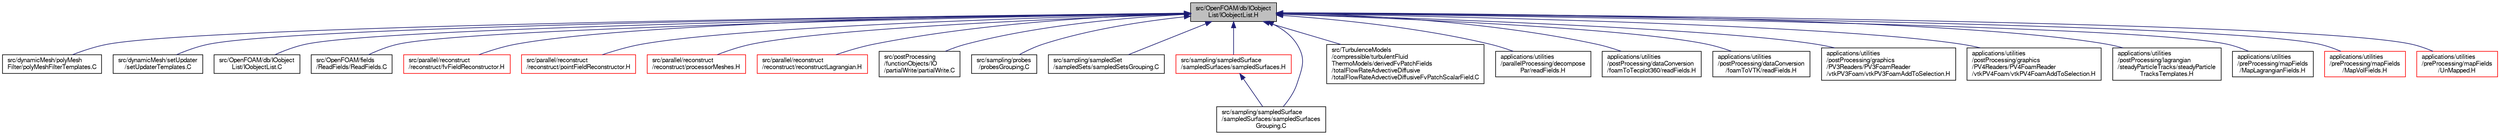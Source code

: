 digraph "src/OpenFOAM/db/IOobjectList/IOobjectList.H"
{
  bgcolor="transparent";
  edge [fontname="FreeSans",fontsize="10",labelfontname="FreeSans",labelfontsize="10"];
  node [fontname="FreeSans",fontsize="10",shape=record];
  Node1 [label="src/OpenFOAM/db/IOobject\lList/IOobjectList.H",height=0.2,width=0.4,color="black", fillcolor="grey75", style="filled" fontcolor="black"];
  Node1 -> Node2 [dir="back",color="midnightblue",fontsize="10",style="solid",fontname="FreeSans"];
  Node2 [label="src/dynamicMesh/polyMesh\lFilter/polyMeshFilterTemplates.C",height=0.2,width=0.4,color="black",URL="$a04453.html"];
  Node1 -> Node3 [dir="back",color="midnightblue",fontsize="10",style="solid",fontname="FreeSans"];
  Node3 [label="src/dynamicMesh/setUpdater\l/setUpdaterTemplates.C",height=0.2,width=0.4,color="black",URL="$a04512.html"];
  Node1 -> Node4 [dir="back",color="midnightblue",fontsize="10",style="solid",fontname="FreeSans"];
  Node4 [label="src/OpenFOAM/db/IOobject\lList/IOobjectList.C",height=0.2,width=0.4,color="black",URL="$a07289.html"];
  Node1 -> Node5 [dir="back",color="midnightblue",fontsize="10",style="solid",fontname="FreeSans"];
  Node5 [label="src/OpenFOAM/fields\l/ReadFields/ReadFields.C",height=0.2,width=0.4,color="black",URL="$a07680.html"];
  Node1 -> Node6 [dir="back",color="midnightblue",fontsize="10",style="solid",fontname="FreeSans"];
  Node6 [label="src/parallel/reconstruct\l/reconstruct/fvFieldReconstructor.H",height=0.2,width=0.4,color="red",URL="$a08660.html"];
  Node1 -> Node7 [dir="back",color="midnightblue",fontsize="10",style="solid",fontname="FreeSans"];
  Node7 [label="src/parallel/reconstruct\l/reconstruct/pointFieldReconstructor.H",height=0.2,width=0.4,color="red",URL="$a08663.html"];
  Node1 -> Node8 [dir="back",color="midnightblue",fontsize="10",style="solid",fontname="FreeSans"];
  Node8 [label="src/parallel/reconstruct\l/reconstruct/processorMeshes.H",height=0.2,width=0.4,color="red",URL="$a08666.html"];
  Node1 -> Node9 [dir="back",color="midnightblue",fontsize="10",style="solid",fontname="FreeSans"];
  Node9 [label="src/parallel/reconstruct\l/reconstruct/reconstructLagrangian.H",height=0.2,width=0.4,color="red",URL="$a08667.html"];
  Node1 -> Node10 [dir="back",color="midnightblue",fontsize="10",style="solid",fontname="FreeSans"];
  Node10 [label="src/postProcessing\l/functionObjects/IO\l/partialWrite/partialWrite.C",height=0.2,width=0.4,color="black",URL="$a08841.html"];
  Node1 -> Node11 [dir="back",color="midnightblue",fontsize="10",style="solid",fontname="FreeSans"];
  Node11 [label="src/sampling/probes\l/probesGrouping.C",height=0.2,width=0.4,color="black",URL="$a09182.html"];
  Node1 -> Node12 [dir="back",color="midnightblue",fontsize="10",style="solid",fontname="FreeSans"];
  Node12 [label="src/sampling/sampledSet\l/sampledSets/sampledSetsGrouping.C",height=0.2,width=0.4,color="black",URL="$a09207.html"];
  Node1 -> Node13 [dir="back",color="midnightblue",fontsize="10",style="solid",fontname="FreeSans"];
  Node13 [label="src/sampling/sampledSurface\l/sampledSurfaces/sampledSurfaces.H",height=0.2,width=0.4,color="red",URL="$a09247.html"];
  Node13 -> Node14 [dir="back",color="midnightblue",fontsize="10",style="solid",fontname="FreeSans"];
  Node14 [label="src/sampling/sampledSurface\l/sampledSurfaces/sampledSurfaces\lGrouping.C",height=0.2,width=0.4,color="black",URL="$a09248.html"];
  Node1 -> Node14 [dir="back",color="midnightblue",fontsize="10",style="solid",fontname="FreeSans"];
  Node1 -> Node15 [dir="back",color="midnightblue",fontsize="10",style="solid",fontname="FreeSans"];
  Node15 [label="src/TurbulenceModels\l/compressible/turbulentFluid\lThermoModels/derivedFvPatchFields\l/totalFlowRateAdvectiveDiffusive\l/totalFlowRateAdvectiveDiffusiveFvPatchScalarField.C",height=0.2,width=0.4,color="black",URL="$a10037.html"];
  Node1 -> Node16 [dir="back",color="midnightblue",fontsize="10",style="solid",fontname="FreeSans"];
  Node16 [label="applications/utilities\l/parallelProcessing/decompose\lPar/readFields.H",height=0.2,width=0.4,color="black",URL="$a08772.html"];
  Node1 -> Node17 [dir="back",color="midnightblue",fontsize="10",style="solid",fontname="FreeSans"];
  Node17 [label="applications/utilities\l/postProcessing/dataConversion\l/foamToTecplot360/readFields.H",height=0.2,width=0.4,color="black",URL="$a08773.html"];
  Node1 -> Node18 [dir="back",color="midnightblue",fontsize="10",style="solid",fontname="FreeSans"];
  Node18 [label="applications/utilities\l/postProcessing/dataConversion\l/foamToVTK/readFields.H",height=0.2,width=0.4,color="black",URL="$a08774.html"];
  Node1 -> Node19 [dir="back",color="midnightblue",fontsize="10",style="solid",fontname="FreeSans"];
  Node19 [label="applications/utilities\l/postProcessing/graphics\l/PV3Readers/PV3FoamReader\l/vtkPV3Foam/vtkPV3FoamAddToSelection.H",height=0.2,width=0.4,color="black",URL="$a03986.html"];
  Node1 -> Node20 [dir="back",color="midnightblue",fontsize="10",style="solid",fontname="FreeSans"];
  Node20 [label="applications/utilities\l/postProcessing/graphics\l/PV4Readers/PV4FoamReader\l/vtkPV4Foam/vtkPV4FoamAddToSelection.H",height=0.2,width=0.4,color="black",URL="$a04010.html"];
  Node1 -> Node21 [dir="back",color="midnightblue",fontsize="10",style="solid",fontname="FreeSans"];
  Node21 [label="applications/utilities\l/postProcessing/lagrangian\l/steadyParticleTracks/steadyParticle\lTracksTemplates.H",height=0.2,width=0.4,color="black",URL="$a04100.html"];
  Node1 -> Node22 [dir="back",color="midnightblue",fontsize="10",style="solid",fontname="FreeSans"];
  Node22 [label="applications/utilities\l/preProcessing/mapFields\l/MapLagrangianFields.H",height=0.2,width=0.4,color="black",URL="$a04160.html",tooltip="Gets the indices of (source)particles that have been appended to the target cloud and maps the lagran..."];
  Node1 -> Node23 [dir="back",color="midnightblue",fontsize="10",style="solid",fontname="FreeSans"];
  Node23 [label="applications/utilities\l/preProcessing/mapFields\l/MapVolFields.H",height=0.2,width=0.4,color="red",URL="$a04162.html"];
  Node1 -> Node24 [dir="back",color="midnightblue",fontsize="10",style="solid",fontname="FreeSans"];
  Node24 [label="applications/utilities\l/preProcessing/mapFields\l/UnMapped.H",height=0.2,width=0.4,color="red",URL="$a04164.html"];
}
